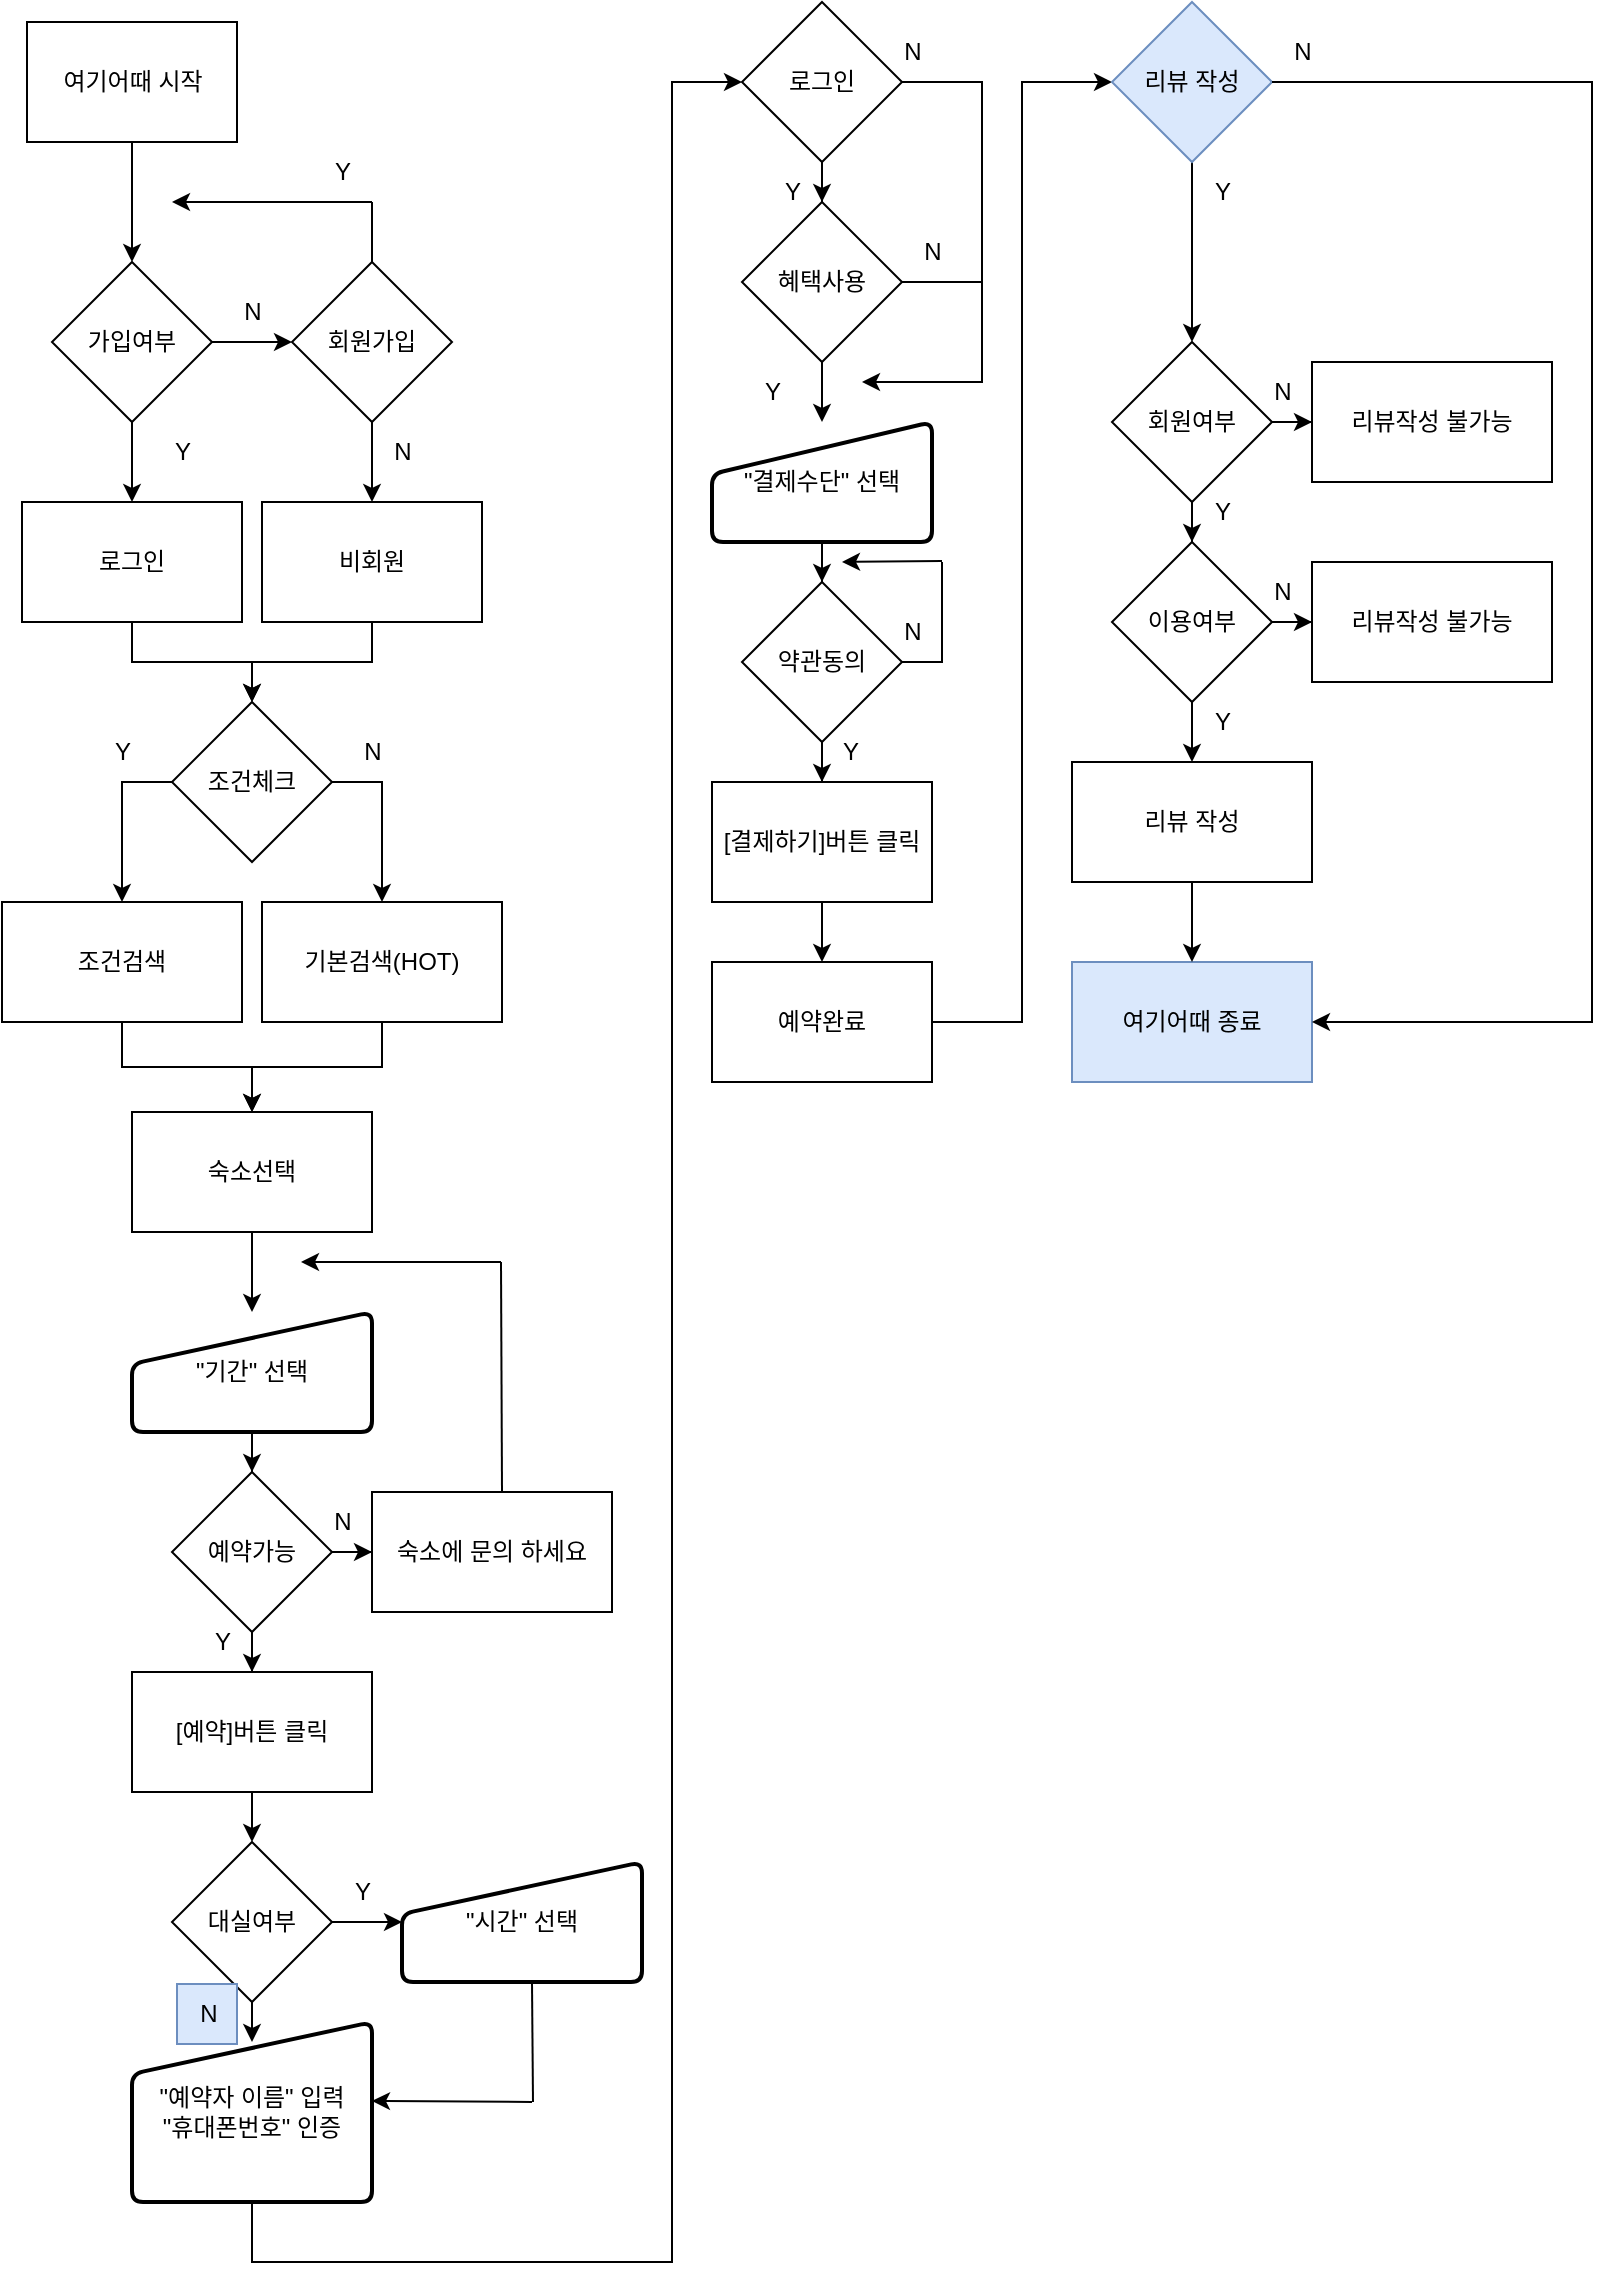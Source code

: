 <mxfile version="21.7.4" type="device">
  <diagram name="페이지-1" id="juinkZBUQEQZueJOUNw9">
    <mxGraphModel dx="1509" dy="780" grid="1" gridSize="10" guides="1" tooltips="1" connect="1" arrows="1" fold="1" page="1" pageScale="1" pageWidth="827" pageHeight="1169" math="0" shadow="0">
      <root>
        <mxCell id="0" />
        <mxCell id="1" parent="0" />
        <mxCell id="JYz4EtzU62Zac0oeaEgs-4" value="" style="edgeStyle=orthogonalEdgeStyle;rounded=0;orthogonalLoop=1;jettySize=auto;html=1;entryX=0.5;entryY=0;entryDx=0;entryDy=0;" parent="1" source="JYz4EtzU62Zac0oeaEgs-2" target="JYz4EtzU62Zac0oeaEgs-5" edge="1">
          <mxGeometry relative="1" as="geometry">
            <mxPoint x="80" y="110" as="targetPoint" />
          </mxGeometry>
        </mxCell>
        <mxCell id="JYz4EtzU62Zac0oeaEgs-2" value="여기어때 시작" style="rounded=0;whiteSpace=wrap;html=1;" parent="1" vertex="1">
          <mxGeometry x="17.5" y="10" width="105" height="60" as="geometry" />
        </mxCell>
        <mxCell id="JYz4EtzU62Zac0oeaEgs-11" value="" style="edgeStyle=orthogonalEdgeStyle;rounded=0;orthogonalLoop=1;jettySize=auto;html=1;" parent="1" source="JYz4EtzU62Zac0oeaEgs-5" target="JYz4EtzU62Zac0oeaEgs-10" edge="1">
          <mxGeometry relative="1" as="geometry" />
        </mxCell>
        <mxCell id="JYz4EtzU62Zac0oeaEgs-14" value="" style="edgeStyle=orthogonalEdgeStyle;rounded=0;orthogonalLoop=1;jettySize=auto;html=1;" parent="1" source="JYz4EtzU62Zac0oeaEgs-5" target="JYz4EtzU62Zac0oeaEgs-8" edge="1">
          <mxGeometry relative="1" as="geometry" />
        </mxCell>
        <mxCell id="JYz4EtzU62Zac0oeaEgs-5" value="가입여부" style="rhombus;whiteSpace=wrap;html=1;" parent="1" vertex="1">
          <mxGeometry x="30" y="130" width="80" height="80" as="geometry" />
        </mxCell>
        <mxCell id="JYz4EtzU62Zac0oeaEgs-21" value="" style="edgeStyle=orthogonalEdgeStyle;rounded=0;orthogonalLoop=1;jettySize=auto;html=1;" parent="1" source="JYz4EtzU62Zac0oeaEgs-8" target="JYz4EtzU62Zac0oeaEgs-20" edge="1">
          <mxGeometry relative="1" as="geometry" />
        </mxCell>
        <mxCell id="JYz4EtzU62Zac0oeaEgs-8" value="회원가입" style="rhombus;whiteSpace=wrap;html=1;" parent="1" vertex="1">
          <mxGeometry x="150" y="130" width="80" height="80" as="geometry" />
        </mxCell>
        <mxCell id="JYz4EtzU62Zac0oeaEgs-9" value="N" style="text;html=1;align=center;verticalAlign=middle;resizable=0;points=[];autosize=1;strokeColor=none;fillColor=none;" parent="1" vertex="1">
          <mxGeometry x="115" y="140" width="30" height="30" as="geometry" />
        </mxCell>
        <mxCell id="JYz4EtzU62Zac0oeaEgs-28" style="edgeStyle=orthogonalEdgeStyle;rounded=0;orthogonalLoop=1;jettySize=auto;html=1;entryX=0.5;entryY=0;entryDx=0;entryDy=0;" parent="1" source="JYz4EtzU62Zac0oeaEgs-10" target="JYz4EtzU62Zac0oeaEgs-27" edge="1">
          <mxGeometry relative="1" as="geometry" />
        </mxCell>
        <mxCell id="JYz4EtzU62Zac0oeaEgs-10" value="로그인" style="whiteSpace=wrap;html=1;" parent="1" vertex="1">
          <mxGeometry x="15" y="250" width="110" height="60" as="geometry" />
        </mxCell>
        <mxCell id="JYz4EtzU62Zac0oeaEgs-16" value="" style="endArrow=none;html=1;rounded=0;" parent="1" edge="1">
          <mxGeometry width="50" height="50" relative="1" as="geometry">
            <mxPoint x="190" y="130" as="sourcePoint" />
            <mxPoint x="190" y="100" as="targetPoint" />
          </mxGeometry>
        </mxCell>
        <mxCell id="JYz4EtzU62Zac0oeaEgs-17" value="" style="endArrow=classic;html=1;rounded=0;" parent="1" edge="1">
          <mxGeometry width="50" height="50" relative="1" as="geometry">
            <mxPoint x="190" y="100" as="sourcePoint" />
            <mxPoint x="90" y="100" as="targetPoint" />
          </mxGeometry>
        </mxCell>
        <mxCell id="JYz4EtzU62Zac0oeaEgs-18" value="Y" style="text;html=1;align=center;verticalAlign=middle;resizable=0;points=[];autosize=1;strokeColor=none;fillColor=none;" parent="1" vertex="1">
          <mxGeometry x="80" y="210" width="30" height="30" as="geometry" />
        </mxCell>
        <mxCell id="JYz4EtzU62Zac0oeaEgs-19" value="Y" style="text;html=1;align=center;verticalAlign=middle;resizable=0;points=[];autosize=1;strokeColor=none;fillColor=none;" parent="1" vertex="1">
          <mxGeometry x="160" y="70" width="30" height="30" as="geometry" />
        </mxCell>
        <mxCell id="JYz4EtzU62Zac0oeaEgs-29" style="edgeStyle=orthogonalEdgeStyle;rounded=0;orthogonalLoop=1;jettySize=auto;html=1;" parent="1" source="JYz4EtzU62Zac0oeaEgs-20" target="JYz4EtzU62Zac0oeaEgs-27" edge="1">
          <mxGeometry relative="1" as="geometry" />
        </mxCell>
        <mxCell id="JYz4EtzU62Zac0oeaEgs-20" value="비회원" style="whiteSpace=wrap;html=1;" parent="1" vertex="1">
          <mxGeometry x="135" y="250" width="110" height="60" as="geometry" />
        </mxCell>
        <mxCell id="JYz4EtzU62Zac0oeaEgs-22" value="N" style="text;html=1;align=center;verticalAlign=middle;resizable=0;points=[];autosize=1;strokeColor=none;fillColor=none;" parent="1" vertex="1">
          <mxGeometry x="190" y="210" width="30" height="30" as="geometry" />
        </mxCell>
        <mxCell id="JYz4EtzU62Zac0oeaEgs-33" value="" style="edgeStyle=orthogonalEdgeStyle;rounded=0;orthogonalLoop=1;jettySize=auto;html=1;entryX=0.5;entryY=0;entryDx=0;entryDy=0;" parent="1" target="JYz4EtzU62Zac0oeaEgs-32" edge="1">
          <mxGeometry relative="1" as="geometry">
            <mxPoint x="90" y="390" as="sourcePoint" />
            <mxPoint x="25" y="450" as="targetPoint" />
            <Array as="points">
              <mxPoint x="65" y="390" />
            </Array>
          </mxGeometry>
        </mxCell>
        <mxCell id="JYz4EtzU62Zac0oeaEgs-35" value="" style="edgeStyle=orthogonalEdgeStyle;rounded=0;orthogonalLoop=1;jettySize=auto;html=1;" parent="1" edge="1">
          <mxGeometry relative="1" as="geometry">
            <mxPoint x="155" y="390" as="sourcePoint" />
            <mxPoint x="195" y="450" as="targetPoint" />
            <Array as="points">
              <mxPoint x="195" y="390" />
            </Array>
          </mxGeometry>
        </mxCell>
        <mxCell id="JYz4EtzU62Zac0oeaEgs-27" value="조건체크" style="rhombus;whiteSpace=wrap;html=1;" parent="1" vertex="1">
          <mxGeometry x="90" y="350" width="80" height="80" as="geometry" />
        </mxCell>
        <mxCell id="JYz4EtzU62Zac0oeaEgs-38" style="edgeStyle=orthogonalEdgeStyle;rounded=0;orthogonalLoop=1;jettySize=auto;html=1;entryX=0.5;entryY=0;entryDx=0;entryDy=0;" parent="1" source="JYz4EtzU62Zac0oeaEgs-32" target="JYz4EtzU62Zac0oeaEgs-37" edge="1">
          <mxGeometry relative="1" as="geometry" />
        </mxCell>
        <mxCell id="JYz4EtzU62Zac0oeaEgs-32" value="조건검색" style="whiteSpace=wrap;html=1;" parent="1" vertex="1">
          <mxGeometry x="5" y="450" width="120" height="60" as="geometry" />
        </mxCell>
        <mxCell id="JYz4EtzU62Zac0oeaEgs-39" style="edgeStyle=orthogonalEdgeStyle;rounded=0;orthogonalLoop=1;jettySize=auto;html=1;entryX=0.5;entryY=0;entryDx=0;entryDy=0;" parent="1" source="JYz4EtzU62Zac0oeaEgs-34" target="JYz4EtzU62Zac0oeaEgs-37" edge="1">
          <mxGeometry relative="1" as="geometry" />
        </mxCell>
        <mxCell id="JYz4EtzU62Zac0oeaEgs-34" value="기본검색(HOT)" style="whiteSpace=wrap;html=1;" parent="1" vertex="1">
          <mxGeometry x="135" y="450" width="120" height="60" as="geometry" />
        </mxCell>
        <mxCell id="JYz4EtzU62Zac0oeaEgs-61" value="" style="edgeStyle=orthogonalEdgeStyle;rounded=0;orthogonalLoop=1;jettySize=auto;html=1;" parent="1" source="JYz4EtzU62Zac0oeaEgs-37" target="JYz4EtzU62Zac0oeaEgs-44" edge="1">
          <mxGeometry relative="1" as="geometry" />
        </mxCell>
        <mxCell id="JYz4EtzU62Zac0oeaEgs-37" value="숙소선택" style="rounded=0;whiteSpace=wrap;html=1;" parent="1" vertex="1">
          <mxGeometry x="70" y="555" width="120" height="60" as="geometry" />
        </mxCell>
        <mxCell id="JYz4EtzU62Zac0oeaEgs-42" value="Y" style="text;html=1;align=center;verticalAlign=middle;resizable=0;points=[];autosize=1;strokeColor=none;fillColor=none;" parent="1" vertex="1">
          <mxGeometry x="50" y="360" width="30" height="30" as="geometry" />
        </mxCell>
        <mxCell id="JYz4EtzU62Zac0oeaEgs-43" value="N" style="text;html=1;align=center;verticalAlign=middle;resizable=0;points=[];autosize=1;strokeColor=none;fillColor=none;" parent="1" vertex="1">
          <mxGeometry x="175" y="360" width="30" height="30" as="geometry" />
        </mxCell>
        <mxCell id="JYz4EtzU62Zac0oeaEgs-53" value="" style="edgeStyle=orthogonalEdgeStyle;rounded=0;orthogonalLoop=1;jettySize=auto;html=1;" parent="1" source="JYz4EtzU62Zac0oeaEgs-44" target="JYz4EtzU62Zac0oeaEgs-52" edge="1">
          <mxGeometry relative="1" as="geometry" />
        </mxCell>
        <mxCell id="JYz4EtzU62Zac0oeaEgs-44" value="&quot;기간&quot; 선택" style="html=1;strokeWidth=2;shape=manualInput;whiteSpace=wrap;rounded=1;size=26;arcSize=11;" parent="1" vertex="1">
          <mxGeometry x="70" y="655" width="120" height="60" as="geometry" />
        </mxCell>
        <mxCell id="JYz4EtzU62Zac0oeaEgs-66" value="" style="edgeStyle=orthogonalEdgeStyle;rounded=0;orthogonalLoop=1;jettySize=auto;html=1;" parent="1" source="JYz4EtzU62Zac0oeaEgs-49" target="JYz4EtzU62Zac0oeaEgs-65" edge="1">
          <mxGeometry relative="1" as="geometry" />
        </mxCell>
        <mxCell id="JYz4EtzU62Zac0oeaEgs-49" value="[예약]버튼 클릭" style="rounded=0;whiteSpace=wrap;html=1;" parent="1" vertex="1">
          <mxGeometry x="70" y="835" width="120" height="60" as="geometry" />
        </mxCell>
        <mxCell id="JYz4EtzU62Zac0oeaEgs-54" value="" style="edgeStyle=orthogonalEdgeStyle;rounded=0;orthogonalLoop=1;jettySize=auto;html=1;" parent="1" source="JYz4EtzU62Zac0oeaEgs-52" target="JYz4EtzU62Zac0oeaEgs-49" edge="1">
          <mxGeometry relative="1" as="geometry" />
        </mxCell>
        <mxCell id="JYz4EtzU62Zac0oeaEgs-57" value="" style="edgeStyle=orthogonalEdgeStyle;rounded=0;orthogonalLoop=1;jettySize=auto;html=1;" parent="1" source="JYz4EtzU62Zac0oeaEgs-52" target="JYz4EtzU62Zac0oeaEgs-56" edge="1">
          <mxGeometry relative="1" as="geometry" />
        </mxCell>
        <mxCell id="JYz4EtzU62Zac0oeaEgs-52" value="예약가능" style="rhombus;whiteSpace=wrap;html=1;" parent="1" vertex="1">
          <mxGeometry x="90" y="735" width="80" height="80" as="geometry" />
        </mxCell>
        <mxCell id="JYz4EtzU62Zac0oeaEgs-55" value="Y" style="text;html=1;align=center;verticalAlign=middle;resizable=0;points=[];autosize=1;strokeColor=none;fillColor=none;" parent="1" vertex="1">
          <mxGeometry x="100" y="805" width="30" height="30" as="geometry" />
        </mxCell>
        <mxCell id="JYz4EtzU62Zac0oeaEgs-56" value="숙소에 문의 하세요" style="whiteSpace=wrap;html=1;" parent="1" vertex="1">
          <mxGeometry x="190" y="745" width="120" height="60" as="geometry" />
        </mxCell>
        <mxCell id="JYz4EtzU62Zac0oeaEgs-62" value="" style="endArrow=none;html=1;rounded=0;" parent="1" edge="1">
          <mxGeometry width="50" height="50" relative="1" as="geometry">
            <mxPoint x="255" y="745" as="sourcePoint" />
            <mxPoint x="254.5" y="630" as="targetPoint" />
          </mxGeometry>
        </mxCell>
        <mxCell id="JYz4EtzU62Zac0oeaEgs-63" value="" style="endArrow=classic;html=1;rounded=0;" parent="1" edge="1">
          <mxGeometry width="50" height="50" relative="1" as="geometry">
            <mxPoint x="254.5" y="630" as="sourcePoint" />
            <mxPoint x="154.5" y="630" as="targetPoint" />
          </mxGeometry>
        </mxCell>
        <mxCell id="JYz4EtzU62Zac0oeaEgs-64" value="N" style="text;html=1;align=center;verticalAlign=middle;resizable=0;points=[];autosize=1;strokeColor=none;fillColor=none;" parent="1" vertex="1">
          <mxGeometry x="160" y="745" width="30" height="30" as="geometry" />
        </mxCell>
        <mxCell id="JYz4EtzU62Zac0oeaEgs-75" value="" style="edgeStyle=orthogonalEdgeStyle;rounded=0;orthogonalLoop=1;jettySize=auto;html=1;" parent="1" source="JYz4EtzU62Zac0oeaEgs-65" target="JYz4EtzU62Zac0oeaEgs-69" edge="1">
          <mxGeometry relative="1" as="geometry" />
        </mxCell>
        <mxCell id="JYz4EtzU62Zac0oeaEgs-76" value="" style="edgeStyle=orthogonalEdgeStyle;rounded=0;orthogonalLoop=1;jettySize=auto;html=1;" parent="1" source="JYz4EtzU62Zac0oeaEgs-65" edge="1">
          <mxGeometry relative="1" as="geometry">
            <mxPoint x="130" y="1020" as="targetPoint" />
          </mxGeometry>
        </mxCell>
        <mxCell id="JYz4EtzU62Zac0oeaEgs-65" value="대실여부" style="rhombus;whiteSpace=wrap;html=1;" parent="1" vertex="1">
          <mxGeometry x="90" y="920" width="80" height="80" as="geometry" />
        </mxCell>
        <mxCell id="JYz4EtzU62Zac0oeaEgs-69" value="&quot;시간&quot; 선택" style="html=1;strokeWidth=2;shape=manualInput;whiteSpace=wrap;rounded=1;size=26;arcSize=11;" parent="1" vertex="1">
          <mxGeometry x="205" y="930" width="120" height="60" as="geometry" />
        </mxCell>
        <mxCell id="JYz4EtzU62Zac0oeaEgs-70" value="Y" style="text;html=1;align=center;verticalAlign=middle;resizable=0;points=[];autosize=1;strokeColor=none;fillColor=none;" parent="1" vertex="1">
          <mxGeometry x="170" y="930" width="30" height="30" as="geometry" />
        </mxCell>
        <mxCell id="JYz4EtzU62Zac0oeaEgs-84" value="" style="endArrow=none;html=1;rounded=0;" parent="1" edge="1">
          <mxGeometry width="50" height="50" relative="1" as="geometry">
            <mxPoint x="270" y="990" as="sourcePoint" />
            <mxPoint x="270.5" y="1050" as="targetPoint" />
          </mxGeometry>
        </mxCell>
        <mxCell id="JYz4EtzU62Zac0oeaEgs-85" value="" style="endArrow=classic;html=1;rounded=0;" parent="1" edge="1">
          <mxGeometry width="50" height="50" relative="1" as="geometry">
            <mxPoint x="270" y="1050" as="sourcePoint" />
            <mxPoint x="190" y="1049.5" as="targetPoint" />
          </mxGeometry>
        </mxCell>
        <mxCell id="JYz4EtzU62Zac0oeaEgs-91" style="edgeStyle=orthogonalEdgeStyle;rounded=0;orthogonalLoop=1;jettySize=auto;html=1;entryX=0;entryY=0.5;entryDx=0;entryDy=0;" parent="1" source="JYz4EtzU62Zac0oeaEgs-87" target="JYz4EtzU62Zac0oeaEgs-94" edge="1">
          <mxGeometry relative="1" as="geometry">
            <mxPoint x="280" y="1130" as="targetPoint" />
            <Array as="points">
              <mxPoint x="130" y="1130" />
              <mxPoint x="340" y="1130" />
              <mxPoint x="340" y="40" />
            </Array>
          </mxGeometry>
        </mxCell>
        <mxCell id="JYz4EtzU62Zac0oeaEgs-87" value="&quot;예약자 이름&quot; 입력&lt;br&gt;&quot;휴대폰번호&quot; 인증" style="html=1;strokeWidth=2;shape=manualInput;whiteSpace=wrap;rounded=1;size=26;arcSize=11;" parent="1" vertex="1">
          <mxGeometry x="70" y="1010" width="120" height="90" as="geometry" />
        </mxCell>
        <mxCell id="JYz4EtzU62Zac0oeaEgs-96" value="" style="edgeStyle=orthogonalEdgeStyle;rounded=0;orthogonalLoop=1;jettySize=auto;html=1;" parent="1" source="JYz4EtzU62Zac0oeaEgs-94" target="JYz4EtzU62Zac0oeaEgs-95" edge="1">
          <mxGeometry relative="1" as="geometry" />
        </mxCell>
        <mxCell id="JYz4EtzU62Zac0oeaEgs-94" value="로그인" style="rhombus;whiteSpace=wrap;html=1;" parent="1" vertex="1">
          <mxGeometry x="375" width="80" height="80" as="geometry" />
        </mxCell>
        <mxCell id="JYz4EtzU62Zac0oeaEgs-102" value="" style="edgeStyle=orthogonalEdgeStyle;rounded=0;orthogonalLoop=1;jettySize=auto;html=1;" parent="1" source="JYz4EtzU62Zac0oeaEgs-95" edge="1">
          <mxGeometry relative="1" as="geometry">
            <mxPoint x="435" y="190" as="targetPoint" />
            <Array as="points">
              <mxPoint x="495" y="140" />
              <mxPoint x="495" y="190" />
            </Array>
          </mxGeometry>
        </mxCell>
        <mxCell id="JYz4EtzU62Zac0oeaEgs-105" value="" style="edgeStyle=orthogonalEdgeStyle;rounded=0;orthogonalLoop=1;jettySize=auto;html=1;" parent="1" source="JYz4EtzU62Zac0oeaEgs-95" target="JYz4EtzU62Zac0oeaEgs-104" edge="1">
          <mxGeometry relative="1" as="geometry" />
        </mxCell>
        <mxCell id="JYz4EtzU62Zac0oeaEgs-95" value="혜택사용" style="rhombus;whiteSpace=wrap;html=1;" parent="1" vertex="1">
          <mxGeometry x="375" y="100" width="80" height="80" as="geometry" />
        </mxCell>
        <mxCell id="JYz4EtzU62Zac0oeaEgs-99" value="Y" style="text;html=1;align=center;verticalAlign=middle;resizable=0;points=[];autosize=1;strokeColor=none;fillColor=none;" parent="1" vertex="1">
          <mxGeometry x="385" y="80" width="30" height="30" as="geometry" />
        </mxCell>
        <mxCell id="JYz4EtzU62Zac0oeaEgs-100" value="N" style="text;html=1;align=center;verticalAlign=middle;resizable=0;points=[];autosize=1;strokeColor=none;fillColor=none;" parent="1" vertex="1">
          <mxGeometry x="445" y="10" width="30" height="30" as="geometry" />
        </mxCell>
        <mxCell id="JYz4EtzU62Zac0oeaEgs-103" value="N" style="text;html=1;align=center;verticalAlign=middle;resizable=0;points=[];autosize=1;strokeColor=none;fillColor=none;" parent="1" vertex="1">
          <mxGeometry x="455" y="110" width="30" height="30" as="geometry" />
        </mxCell>
        <mxCell id="JYz4EtzU62Zac0oeaEgs-108" value="" style="edgeStyle=orthogonalEdgeStyle;rounded=0;orthogonalLoop=1;jettySize=auto;html=1;" parent="1" source="JYz4EtzU62Zac0oeaEgs-104" target="JYz4EtzU62Zac0oeaEgs-107" edge="1">
          <mxGeometry relative="1" as="geometry" />
        </mxCell>
        <mxCell id="JYz4EtzU62Zac0oeaEgs-104" value="&quot;결제수단&quot; 선택" style="html=1;strokeWidth=2;shape=manualInput;whiteSpace=wrap;rounded=1;size=26;arcSize=11;" parent="1" vertex="1">
          <mxGeometry x="360" y="210" width="110" height="60" as="geometry" />
        </mxCell>
        <mxCell id="JYz4EtzU62Zac0oeaEgs-106" value="" style="endArrow=none;html=1;rounded=0;entryX=1;entryY=0.5;entryDx=0;entryDy=0;" parent="1" target="JYz4EtzU62Zac0oeaEgs-94" edge="1">
          <mxGeometry width="50" height="50" relative="1" as="geometry">
            <mxPoint x="495" y="140" as="sourcePoint" />
            <mxPoint x="535" y="50" as="targetPoint" />
            <Array as="points">
              <mxPoint x="495" y="40" />
            </Array>
          </mxGeometry>
        </mxCell>
        <mxCell id="JYz4EtzU62Zac0oeaEgs-114" value="" style="edgeStyle=orthogonalEdgeStyle;rounded=0;orthogonalLoop=1;jettySize=auto;html=1;" parent="1" source="JYz4EtzU62Zac0oeaEgs-107" target="JYz4EtzU62Zac0oeaEgs-113" edge="1">
          <mxGeometry relative="1" as="geometry" />
        </mxCell>
        <mxCell id="JYz4EtzU62Zac0oeaEgs-107" value="약관동의" style="rhombus;whiteSpace=wrap;html=1;" parent="1" vertex="1">
          <mxGeometry x="375" y="290" width="80" height="80" as="geometry" />
        </mxCell>
        <mxCell id="JYz4EtzU62Zac0oeaEgs-110" value="" style="endArrow=none;html=1;rounded=0;" parent="1" edge="1">
          <mxGeometry width="50" height="50" relative="1" as="geometry">
            <mxPoint x="455" y="330" as="sourcePoint" />
            <mxPoint x="475" y="280" as="targetPoint" />
            <Array as="points">
              <mxPoint x="475" y="330" />
            </Array>
          </mxGeometry>
        </mxCell>
        <mxCell id="JYz4EtzU62Zac0oeaEgs-111" value="" style="endArrow=classic;html=1;rounded=0;" parent="1" edge="1">
          <mxGeometry width="50" height="50" relative="1" as="geometry">
            <mxPoint x="475" y="279.5" as="sourcePoint" />
            <mxPoint x="425" y="280" as="targetPoint" />
          </mxGeometry>
        </mxCell>
        <mxCell id="JYz4EtzU62Zac0oeaEgs-112" value="N" style="text;html=1;align=center;verticalAlign=middle;resizable=0;points=[];autosize=1;strokeColor=none;fillColor=none;" parent="1" vertex="1">
          <mxGeometry x="445" y="300" width="30" height="30" as="geometry" />
        </mxCell>
        <mxCell id="JYz4EtzU62Zac0oeaEgs-120" value="" style="edgeStyle=orthogonalEdgeStyle;rounded=0;orthogonalLoop=1;jettySize=auto;html=1;" parent="1" source="JYz4EtzU62Zac0oeaEgs-113" target="JYz4EtzU62Zac0oeaEgs-118" edge="1">
          <mxGeometry relative="1" as="geometry" />
        </mxCell>
        <mxCell id="JYz4EtzU62Zac0oeaEgs-113" value="[결제하기]버튼 클릭" style="whiteSpace=wrap;html=1;" parent="1" vertex="1">
          <mxGeometry x="360" y="390" width="110" height="60" as="geometry" />
        </mxCell>
        <mxCell id="JYz4EtzU62Zac0oeaEgs-115" value="Y" style="text;html=1;align=center;verticalAlign=middle;resizable=0;points=[];autosize=1;strokeColor=none;fillColor=none;" parent="1" vertex="1">
          <mxGeometry x="414" y="360" width="30" height="30" as="geometry" />
        </mxCell>
        <mxCell id="JYz4EtzU62Zac0oeaEgs-122" style="edgeStyle=orthogonalEdgeStyle;rounded=0;orthogonalLoop=1;jettySize=auto;html=1;entryX=0;entryY=0.5;entryDx=0;entryDy=0;" parent="1" source="JYz4EtzU62Zac0oeaEgs-118" target="kHAY2jAhkSKkBS1IIFaK-5" edge="1">
          <mxGeometry relative="1" as="geometry">
            <mxPoint x="540" y="40" as="targetPoint" />
          </mxGeometry>
        </mxCell>
        <mxCell id="JYz4EtzU62Zac0oeaEgs-118" value="예약완료" style="whiteSpace=wrap;html=1;" parent="1" vertex="1">
          <mxGeometry x="360" y="480" width="110" height="60" as="geometry" />
        </mxCell>
        <mxCell id="JYz4EtzU62Zac0oeaEgs-124" value="" style="edgeStyle=orthogonalEdgeStyle;rounded=0;orthogonalLoop=1;jettySize=auto;html=1;exitX=0.5;exitY=1;exitDx=0;exitDy=0;" parent="1" source="kHAY2jAhkSKkBS1IIFaK-5" target="JYz4EtzU62Zac0oeaEgs-123" edge="1">
          <mxGeometry relative="1" as="geometry">
            <mxPoint x="600" y="70" as="sourcePoint" />
          </mxGeometry>
        </mxCell>
        <mxCell id="JYz4EtzU62Zac0oeaEgs-126" value="" style="edgeStyle=orthogonalEdgeStyle;rounded=0;orthogonalLoop=1;jettySize=auto;html=1;" parent="1" source="JYz4EtzU62Zac0oeaEgs-123" target="JYz4EtzU62Zac0oeaEgs-125" edge="1">
          <mxGeometry relative="1" as="geometry" />
        </mxCell>
        <mxCell id="JYz4EtzU62Zac0oeaEgs-129" value="" style="edgeStyle=orthogonalEdgeStyle;rounded=0;orthogonalLoop=1;jettySize=auto;html=1;" parent="1" source="JYz4EtzU62Zac0oeaEgs-123" target="JYz4EtzU62Zac0oeaEgs-128" edge="1">
          <mxGeometry relative="1" as="geometry" />
        </mxCell>
        <mxCell id="JYz4EtzU62Zac0oeaEgs-123" value="회원여부" style="rhombus;whiteSpace=wrap;html=1;" parent="1" vertex="1">
          <mxGeometry x="560" y="170" width="80" height="80" as="geometry" />
        </mxCell>
        <mxCell id="JYz4EtzU62Zac0oeaEgs-125" value="리뷰작성 불가능" style="whiteSpace=wrap;html=1;" parent="1" vertex="1">
          <mxGeometry x="660" y="180" width="120" height="60" as="geometry" />
        </mxCell>
        <mxCell id="JYz4EtzU62Zac0oeaEgs-127" value="N" style="text;html=1;align=center;verticalAlign=middle;resizable=0;points=[];autosize=1;strokeColor=none;fillColor=none;" parent="1" vertex="1">
          <mxGeometry x="630" y="180" width="30" height="30" as="geometry" />
        </mxCell>
        <mxCell id="JYz4EtzU62Zac0oeaEgs-131" value="" style="edgeStyle=orthogonalEdgeStyle;rounded=0;orthogonalLoop=1;jettySize=auto;html=1;" parent="1" source="JYz4EtzU62Zac0oeaEgs-128" target="JYz4EtzU62Zac0oeaEgs-130" edge="1">
          <mxGeometry relative="1" as="geometry" />
        </mxCell>
        <mxCell id="JYz4EtzU62Zac0oeaEgs-134" value="" style="edgeStyle=orthogonalEdgeStyle;rounded=0;orthogonalLoop=1;jettySize=auto;html=1;" parent="1" source="JYz4EtzU62Zac0oeaEgs-128" target="JYz4EtzU62Zac0oeaEgs-133" edge="1">
          <mxGeometry relative="1" as="geometry" />
        </mxCell>
        <mxCell id="JYz4EtzU62Zac0oeaEgs-128" value="이용여부" style="rhombus;whiteSpace=wrap;html=1;" parent="1" vertex="1">
          <mxGeometry x="560" y="270" width="80" height="80" as="geometry" />
        </mxCell>
        <mxCell id="JYz4EtzU62Zac0oeaEgs-130" value="리뷰작성 불가능" style="whiteSpace=wrap;html=1;" parent="1" vertex="1">
          <mxGeometry x="660" y="280" width="120" height="60" as="geometry" />
        </mxCell>
        <mxCell id="JYz4EtzU62Zac0oeaEgs-132" value="N" style="text;html=1;align=center;verticalAlign=middle;resizable=0;points=[];autosize=1;strokeColor=none;fillColor=none;" parent="1" vertex="1">
          <mxGeometry x="630" y="280" width="30" height="30" as="geometry" />
        </mxCell>
        <mxCell id="JYz4EtzU62Zac0oeaEgs-133" value="리뷰 작성" style="whiteSpace=wrap;html=1;" parent="1" vertex="1">
          <mxGeometry x="540" y="380" width="120" height="60" as="geometry" />
        </mxCell>
        <mxCell id="JYz4EtzU62Zac0oeaEgs-135" value="Y" style="text;html=1;align=center;verticalAlign=middle;resizable=0;points=[];autosize=1;strokeColor=none;fillColor=none;" parent="1" vertex="1">
          <mxGeometry x="600" y="345" width="30" height="30" as="geometry" />
        </mxCell>
        <mxCell id="JYz4EtzU62Zac0oeaEgs-136" value="Y" style="text;html=1;align=center;verticalAlign=middle;resizable=0;points=[];autosize=1;strokeColor=none;fillColor=none;" parent="1" vertex="1">
          <mxGeometry x="375" y="180" width="30" height="30" as="geometry" />
        </mxCell>
        <mxCell id="kHAY2jAhkSKkBS1IIFaK-1" value="N" style="text;html=1;align=center;verticalAlign=middle;resizable=0;points=[];autosize=1;strokeColor=#6c8ebf;fillColor=#dae8fc;" vertex="1" parent="1">
          <mxGeometry x="92.5" y="991" width="30" height="30" as="geometry" />
        </mxCell>
        <mxCell id="kHAY2jAhkSKkBS1IIFaK-4" value="Y" style="text;html=1;align=center;verticalAlign=middle;resizable=0;points=[];autosize=1;strokeColor=none;fillColor=none;" vertex="1" parent="1">
          <mxGeometry x="600" y="240" width="30" height="30" as="geometry" />
        </mxCell>
        <mxCell id="kHAY2jAhkSKkBS1IIFaK-5" value="리뷰 작성" style="rhombus;whiteSpace=wrap;html=1;fillColor=#dae8fc;strokeColor=#6c8ebf;" vertex="1" parent="1">
          <mxGeometry x="560" width="80" height="80" as="geometry" />
        </mxCell>
        <mxCell id="kHAY2jAhkSKkBS1IIFaK-6" value="Y" style="text;html=1;align=center;verticalAlign=middle;resizable=0;points=[];autosize=1;strokeColor=none;fillColor=none;" vertex="1" parent="1">
          <mxGeometry x="600" y="80" width="30" height="30" as="geometry" />
        </mxCell>
        <mxCell id="kHAY2jAhkSKkBS1IIFaK-7" value="N" style="text;html=1;align=center;verticalAlign=middle;resizable=0;points=[];autosize=1;strokeColor=none;fillColor=none;" vertex="1" parent="1">
          <mxGeometry x="640" y="10" width="30" height="30" as="geometry" />
        </mxCell>
        <mxCell id="kHAY2jAhkSKkBS1IIFaK-8" value="여기어때 종료" style="rounded=0;whiteSpace=wrap;html=1;fillColor=#dae8fc;strokeColor=#6c8ebf;" vertex="1" parent="1">
          <mxGeometry x="540" y="480" width="120" height="60" as="geometry" />
        </mxCell>
        <mxCell id="kHAY2jAhkSKkBS1IIFaK-9" value="" style="edgeStyle=orthogonalEdgeStyle;rounded=0;orthogonalLoop=1;jettySize=auto;html=1;exitX=0.5;exitY=1;exitDx=0;exitDy=0;entryX=0.5;entryY=0;entryDx=0;entryDy=0;" edge="1" parent="1" source="JYz4EtzU62Zac0oeaEgs-133" target="kHAY2jAhkSKkBS1IIFaK-8">
          <mxGeometry relative="1" as="geometry">
            <mxPoint x="425" y="460" as="sourcePoint" />
            <mxPoint x="425" y="490" as="targetPoint" />
          </mxGeometry>
        </mxCell>
        <mxCell id="kHAY2jAhkSKkBS1IIFaK-10" style="edgeStyle=orthogonalEdgeStyle;rounded=0;orthogonalLoop=1;jettySize=auto;html=1;entryX=1;entryY=0.5;entryDx=0;entryDy=0;exitX=1;exitY=0.5;exitDx=0;exitDy=0;" edge="1" parent="1" source="kHAY2jAhkSKkBS1IIFaK-5" target="kHAY2jAhkSKkBS1IIFaK-8">
          <mxGeometry relative="1" as="geometry">
            <mxPoint x="570" y="50" as="targetPoint" />
            <mxPoint x="480" y="520" as="sourcePoint" />
            <Array as="points">
              <mxPoint x="800" y="40" />
              <mxPoint x="800" y="510" />
            </Array>
          </mxGeometry>
        </mxCell>
      </root>
    </mxGraphModel>
  </diagram>
</mxfile>
